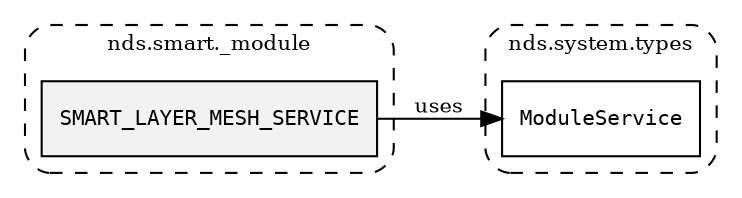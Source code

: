 /**
 * This dot file creates symbol collaboration diagram for SMART_LAYER_MESH_SERVICE.
 */
digraph ZSERIO
{
    node [shape=box, fontsize=10];
    rankdir="LR";
    fontsize=10;
    tooltip="SMART_LAYER_MESH_SERVICE collaboration diagram";

    subgraph "cluster_nds.smart._module"
    {
        style="dashed, rounded";
        label="nds.smart._module";
        tooltip="Package nds.smart._module";
        href="../../../content/packages/nds.smart._module.html#Package-nds-smart-_module";
        target="_parent";

        "SMART_LAYER_MESH_SERVICE" [style="filled", fillcolor="#0000000D", target="_parent", label=<<font face="monospace"><table align="center" border="0" cellspacing="0" cellpadding="0"><tr><td href="../../../content/packages/nds.smart._module.html#Constant-SMART_LAYER_MESH_SERVICE" title="Constant defined in nds.smart._module">SMART_LAYER_MESH_SERVICE</td></tr></table></font>>];
    }

    subgraph "cluster_nds.system.types"
    {
        style="dashed, rounded";
        label="nds.system.types";
        tooltip="Package nds.system.types";
        href="../../../content/packages/nds.system.types.html#Package-nds-system-types";
        target="_parent";

        "ModuleService" [target="_parent", label=<<font face="monospace"><table align="center" border="0" cellspacing="0" cellpadding="0"><tr><td href="../../../content/packages/nds.system.types.html#Subtype-ModuleService" title="Subtype defined in nds.system.types">ModuleService</td></tr></table></font>>];
    }

    "SMART_LAYER_MESH_SERVICE" -> "ModuleService" [label="uses", fontsize=10];
}
